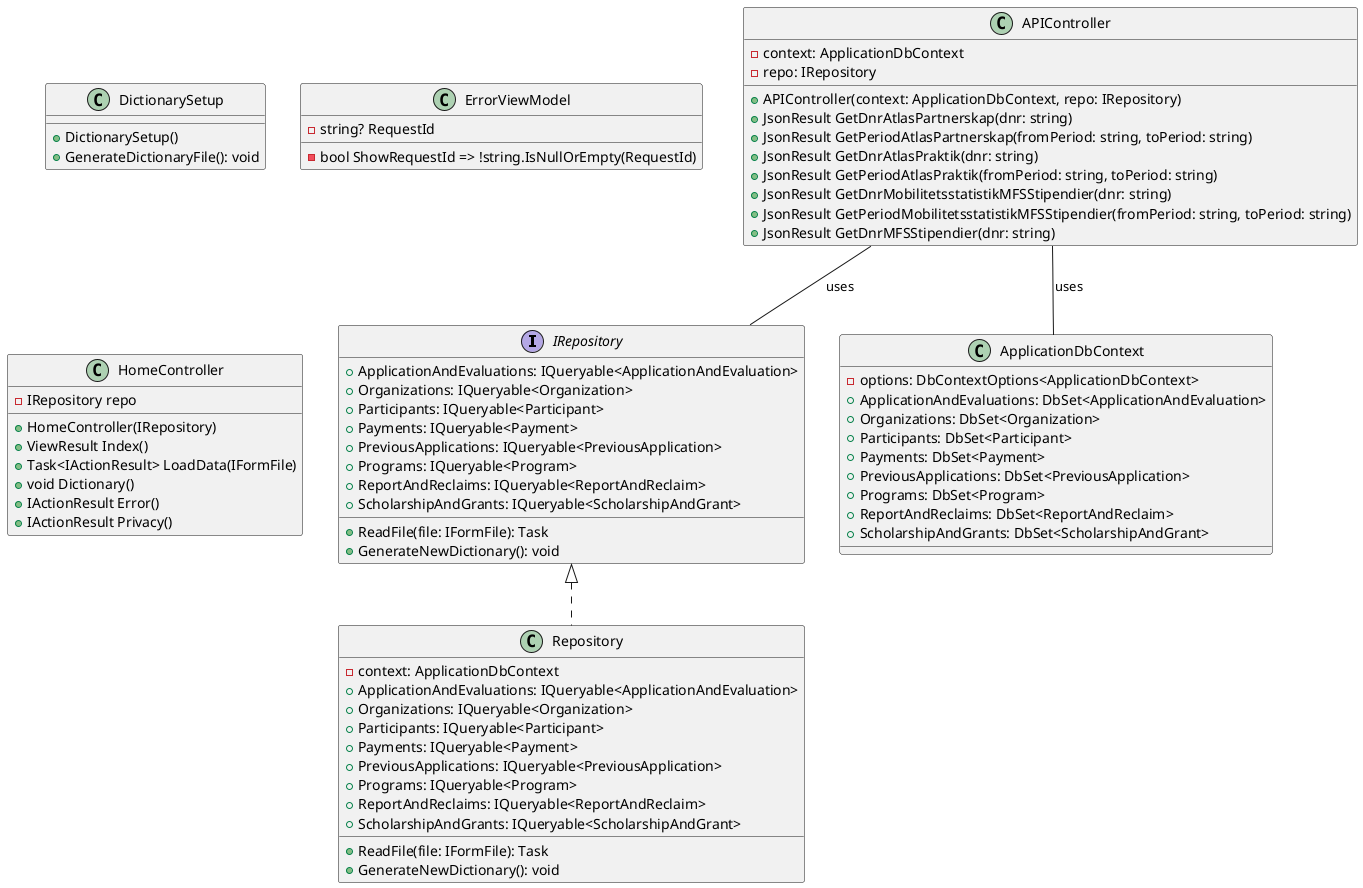 @startuml
interface IRepository {
    +ApplicationAndEvaluations: IQueryable<ApplicationAndEvaluation>
    +Organizations: IQueryable<Organization>
    +Participants: IQueryable<Participant>
    +Payments: IQueryable<Payment>
    +PreviousApplications: IQueryable<PreviousApplication>
    +Programs: IQueryable<Program>
    +ReportAndReclaims: IQueryable<ReportAndReclaim>
    +ScholarshipAndGrants: IQueryable<ScholarshipAndGrant>
    +ReadFile(file: IFormFile): Task
    +GenerateNewDictionary(): void
}

class Repository implements IRepository {
    -context: ApplicationDbContext
    +ApplicationAndEvaluations: IQueryable<ApplicationAndEvaluation>
    +Organizations: IQueryable<Organization>
    +Participants: IQueryable<Participant>
    +Payments: IQueryable<Payment>
    +PreviousApplications: IQueryable<PreviousApplication>
    +Programs: IQueryable<Program>
    +ReportAndReclaims: IQueryable<ReportAndReclaim>
    +ScholarshipAndGrants: IQueryable<ScholarshipAndGrant>
    +ReadFile(file: IFormFile): Task
    +GenerateNewDictionary(): void
}

class ApplicationDbContext {
    -options: DbContextOptions<ApplicationDbContext>
    +ApplicationAndEvaluations: DbSet<ApplicationAndEvaluation>
    +Organizations: DbSet<Organization>
    +Participants: DbSet<Participant>
    +Payments: DbSet<Payment>
    +PreviousApplications: DbSet<PreviousApplication>
    +Programs: DbSet<Program>
    +ReportAndReclaims: DbSet<ReportAndReclaim>
    +ScholarshipAndGrants: DbSet<ScholarshipAndGrant>
}

class DictionarySetup {
    +DictionarySetup()
    +GenerateDictionaryFile(): void
}

class ErrorViewModel {
    - string? RequestId
    - bool ShowRequestId => !string.IsNullOrEmpty(RequestId)
}

class HomeController {
    - IRepository repo
    + HomeController(IRepository)
    + ViewResult Index()
    + Task<IActionResult> LoadData(IFormFile)
    + void Dictionary()
    + IActionResult Error()
    + IActionResult Privacy()
}

class APIController {
    - context: ApplicationDbContext
    - repo: IRepository
    + APIController(context: ApplicationDbContext, repo: IRepository)
    + JsonResult GetDnrAtlasPartnerskap(dnr: string)
    + JsonResult GetPeriodAtlasPartnerskap(fromPeriod: string, toPeriod: string)
    + JsonResult GetDnrAtlasPraktik(dnr: string)
    + JsonResult GetPeriodAtlasPraktik(fromPeriod: string, toPeriod: string)
    + JsonResult GetDnrMobilitetsstatistikMFSStipendier(dnr: string)
    + JsonResult GetPeriodMobilitetsstatistikMFSStipendier(fromPeriod: string, toPeriod: string)
    + JsonResult GetDnrMFSStipendier(dnr: string)
}

APIController -- ApplicationDbContext : uses
APIController -- IRepository : uses
@enduml